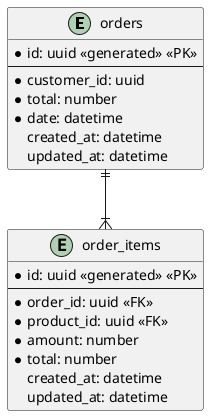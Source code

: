 @startuml courses

entity orders{
  * id: uuid <<generated>> <<PK>>
  --
  * customer_id: uuid
  * total: number
  * date: datetime
    created_at: datetime
    updated_at: datetime
}

entity order_items{
  * id: uuid <<generated>> <<PK>>
  --
  * order_id: uuid <<FK>>
  * product_id: uuid <<FK>>
  * amount: number
  * total: number
    created_at: datetime
    updated_at: datetime
}

orders||--|{order_items

@enduml
